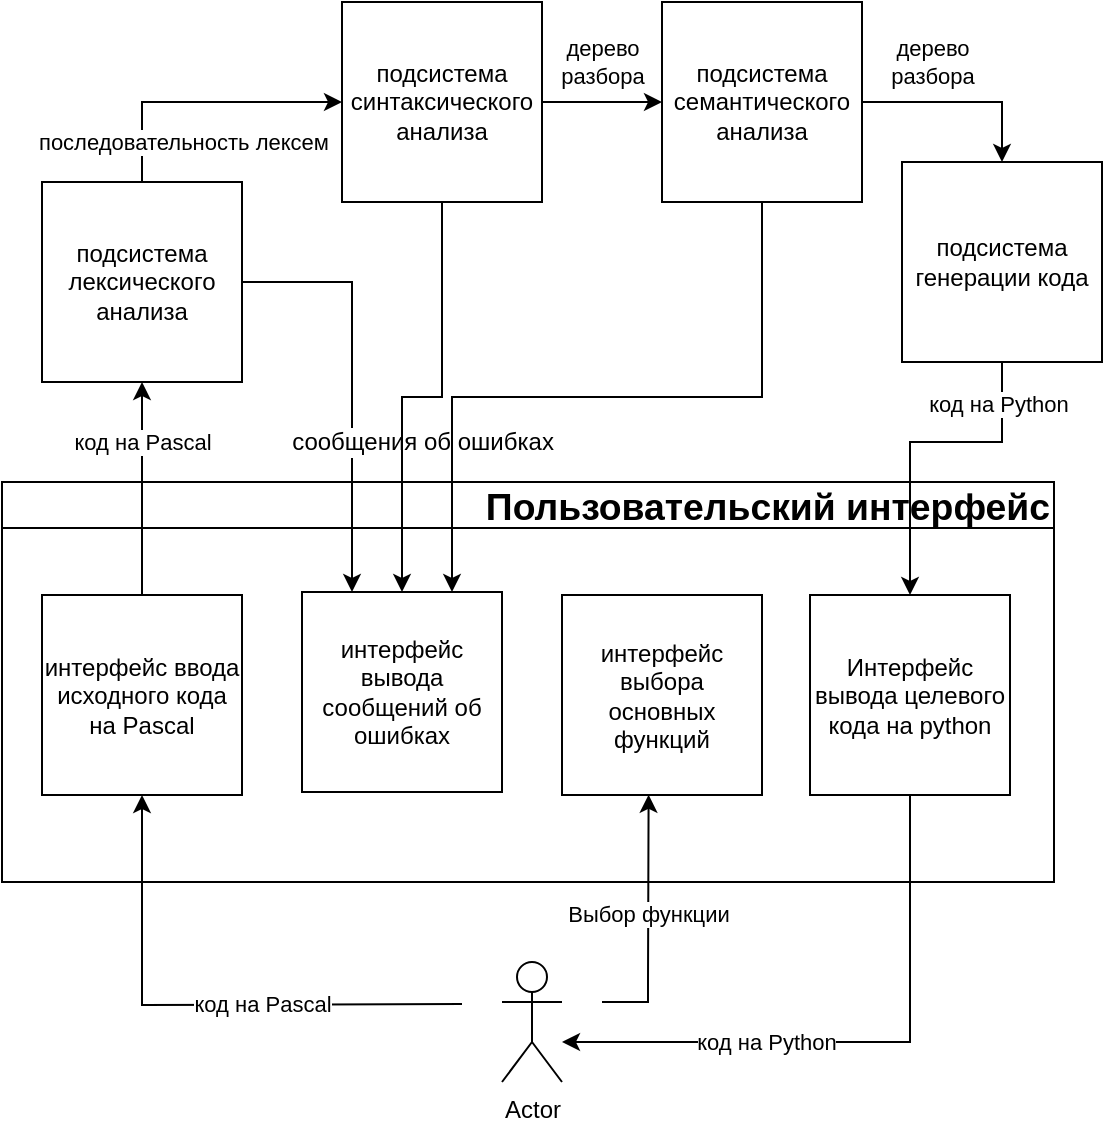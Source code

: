 <mxfile version="24.8.6">
  <diagram id="C5RBs43oDa-KdzZeNtuy" name="Page-1">
    <mxGraphModel dx="949" dy="949" grid="1" gridSize="10" guides="1" tooltips="1" connect="1" arrows="1" fold="1" page="1" pageScale="1" pageWidth="827" pageHeight="1169" math="0" shadow="0">
      <root>
        <mxCell id="WIyWlLk6GJQsqaUBKTNV-0" />
        <mxCell id="WIyWlLk6GJQsqaUBKTNV-1" parent="WIyWlLk6GJQsqaUBKTNV-0" />
        <mxCell id="qzWXxWGdOjRyc9-7FXH--0" value="&lt;span style=&quot;font-size:14.0pt;line-height:150%;&lt;br/&gt;font-family:&amp;quot;Times New Roman&amp;quot;,serif;mso-fareast-font-family:&amp;quot;Times New Roman&amp;quot;;&lt;br/&gt;mso-fareast-theme-font:minor-fareast;mso-ansi-language:RU;mso-fareast-language:&lt;br/&gt;RU;mso-bidi-language:AR-SA&quot;&gt;Пользовательский интерфейс&lt;/span&gt;" style="swimlane;whiteSpace=wrap;html=1;align=right;" vertex="1" parent="WIyWlLk6GJQsqaUBKTNV-1">
          <mxGeometry x="270" y="330" width="526" height="200" as="geometry" />
        </mxCell>
        <mxCell id="qzWXxWGdOjRyc9-7FXH--2" value="интерфейс ввода исходного кода на Pascal" style="whiteSpace=wrap;html=1;aspect=fixed;" vertex="1" parent="qzWXxWGdOjRyc9-7FXH--0">
          <mxGeometry x="20" y="56.5" width="100" height="100" as="geometry" />
        </mxCell>
        <mxCell id="qzWXxWGdOjRyc9-7FXH--3" value="интерфейс вывода сообщений об ошибках" style="whiteSpace=wrap;html=1;aspect=fixed;" vertex="1" parent="qzWXxWGdOjRyc9-7FXH--0">
          <mxGeometry x="150" y="55" width="100" height="100" as="geometry" />
        </mxCell>
        <mxCell id="qzWXxWGdOjRyc9-7FXH--4" value="интерфейс выбора основных функций" style="whiteSpace=wrap;html=1;aspect=fixed;" vertex="1" parent="qzWXxWGdOjRyc9-7FXH--0">
          <mxGeometry x="280" y="56.5" width="100" height="100" as="geometry" />
        </mxCell>
        <mxCell id="qzWXxWGdOjRyc9-7FXH--5" value="Интерфейс вывода целевого кода на python" style="whiteSpace=wrap;html=1;aspect=fixed;" vertex="1" parent="qzWXxWGdOjRyc9-7FXH--0">
          <mxGeometry x="404" y="56.5" width="100" height="100" as="geometry" />
        </mxCell>
        <mxCell id="qzWXxWGdOjRyc9-7FXH--12" style="edgeStyle=orthogonalEdgeStyle;rounded=0;orthogonalLoop=1;jettySize=auto;html=1;entryX=0.5;entryY=1;entryDx=0;entryDy=0;" edge="1" parent="WIyWlLk6GJQsqaUBKTNV-1" target="qzWXxWGdOjRyc9-7FXH--2">
          <mxGeometry relative="1" as="geometry">
            <mxPoint x="500" y="591" as="sourcePoint" />
          </mxGeometry>
        </mxCell>
        <mxCell id="qzWXxWGdOjRyc9-7FXH--13" value="код на Pascal" style="edgeLabel;html=1;align=center;verticalAlign=middle;resizable=0;points=[];" vertex="1" connectable="0" parent="qzWXxWGdOjRyc9-7FXH--12">
          <mxGeometry x="-0.199" y="-1" relative="1" as="geometry">
            <mxPoint x="6" as="offset" />
          </mxGeometry>
        </mxCell>
        <mxCell id="qzWXxWGdOjRyc9-7FXH--7" value="Actor" style="shape=umlActor;verticalLabelPosition=bottom;verticalAlign=top;html=1;outlineConnect=0;" vertex="1" parent="WIyWlLk6GJQsqaUBKTNV-1">
          <mxGeometry x="520" y="570" width="30" height="60" as="geometry" />
        </mxCell>
        <mxCell id="qzWXxWGdOjRyc9-7FXH--9" style="edgeStyle=orthogonalEdgeStyle;rounded=0;orthogonalLoop=1;jettySize=auto;html=1;entryX=0.433;entryY=0.999;entryDx=0;entryDy=0;entryPerimeter=0;" edge="1" parent="WIyWlLk6GJQsqaUBKTNV-1" target="qzWXxWGdOjRyc9-7FXH--4">
          <mxGeometry relative="1" as="geometry">
            <mxPoint x="570" y="590" as="sourcePoint" />
            <Array as="points">
              <mxPoint x="593" y="590" />
              <mxPoint x="593" y="580" />
              <mxPoint x="593" y="580" />
            </Array>
          </mxGeometry>
        </mxCell>
        <mxCell id="qzWXxWGdOjRyc9-7FXH--10" value="Выбор функции" style="edgeLabel;html=1;align=center;verticalAlign=middle;resizable=0;points=[];" vertex="1" connectable="0" parent="qzWXxWGdOjRyc9-7FXH--9">
          <mxGeometry x="0.07" relative="1" as="geometry">
            <mxPoint as="offset" />
          </mxGeometry>
        </mxCell>
        <mxCell id="qzWXxWGdOjRyc9-7FXH--14" style="edgeStyle=orthogonalEdgeStyle;rounded=0;orthogonalLoop=1;jettySize=auto;html=1;exitX=0.5;exitY=1;exitDx=0;exitDy=0;" edge="1" parent="WIyWlLk6GJQsqaUBKTNV-1" source="qzWXxWGdOjRyc9-7FXH--5" target="qzWXxWGdOjRyc9-7FXH--7">
          <mxGeometry relative="1" as="geometry">
            <Array as="points">
              <mxPoint x="724" y="610" />
            </Array>
          </mxGeometry>
        </mxCell>
        <mxCell id="qzWXxWGdOjRyc9-7FXH--15" value="код на Python" style="edgeLabel;html=1;align=center;verticalAlign=middle;resizable=0;points=[];" vertex="1" connectable="0" parent="qzWXxWGdOjRyc9-7FXH--14">
          <mxGeometry x="0.319" relative="1" as="geometry">
            <mxPoint as="offset" />
          </mxGeometry>
        </mxCell>
        <mxCell id="qzWXxWGdOjRyc9-7FXH--20" style="edgeStyle=orthogonalEdgeStyle;rounded=0;orthogonalLoop=1;jettySize=auto;html=1;exitX=1;exitY=0.5;exitDx=0;exitDy=0;entryX=0.25;entryY=0;entryDx=0;entryDy=0;" edge="1" parent="WIyWlLk6GJQsqaUBKTNV-1" source="qzWXxWGdOjRyc9-7FXH--16" target="qzWXxWGdOjRyc9-7FXH--3">
          <mxGeometry relative="1" as="geometry" />
        </mxCell>
        <mxCell id="qzWXxWGdOjRyc9-7FXH--21" value="&lt;font style=&quot;font-size: 12px;&quot;&gt;сообщения об ошибках&lt;/font&gt;" style="edgeLabel;html=1;align=center;verticalAlign=middle;resizable=0;points=[];" vertex="1" connectable="0" parent="qzWXxWGdOjRyc9-7FXH--20">
          <mxGeometry x="-0.123" y="-1" relative="1" as="geometry">
            <mxPoint x="36" y="43" as="offset" />
          </mxGeometry>
        </mxCell>
        <mxCell id="qzWXxWGdOjRyc9-7FXH--23" value="последовательность лексем&amp;nbsp;" style="edgeStyle=orthogonalEdgeStyle;rounded=0;orthogonalLoop=1;jettySize=auto;html=1;exitX=0.5;exitY=0;exitDx=0;exitDy=0;entryX=0;entryY=0.5;entryDx=0;entryDy=0;" edge="1" parent="WIyWlLk6GJQsqaUBKTNV-1" source="qzWXxWGdOjRyc9-7FXH--16" target="qzWXxWGdOjRyc9-7FXH--22">
          <mxGeometry x="-0.125" y="-20" relative="1" as="geometry">
            <mxPoint as="offset" />
          </mxGeometry>
        </mxCell>
        <mxCell id="qzWXxWGdOjRyc9-7FXH--16" value="&lt;span style=&quot;line-height: 107%;&quot;&gt;&lt;font style=&quot;font-size: 12px;&quot;&gt;подсистема лексического анализа&lt;/font&gt;&lt;/span&gt;" style="whiteSpace=wrap;html=1;aspect=fixed;" vertex="1" parent="WIyWlLk6GJQsqaUBKTNV-1">
          <mxGeometry x="290" y="180" width="100" height="100" as="geometry" />
        </mxCell>
        <mxCell id="qzWXxWGdOjRyc9-7FXH--18" style="edgeStyle=orthogonalEdgeStyle;rounded=0;orthogonalLoop=1;jettySize=auto;html=1;exitX=0.5;exitY=0;exitDx=0;exitDy=0;entryX=0.5;entryY=1;entryDx=0;entryDy=0;" edge="1" parent="WIyWlLk6GJQsqaUBKTNV-1" source="qzWXxWGdOjRyc9-7FXH--2" target="qzWXxWGdOjRyc9-7FXH--16">
          <mxGeometry relative="1" as="geometry" />
        </mxCell>
        <mxCell id="qzWXxWGdOjRyc9-7FXH--19" value="код на Pascal" style="edgeLabel;html=1;align=center;verticalAlign=middle;resizable=0;points=[];" vertex="1" connectable="0" parent="qzWXxWGdOjRyc9-7FXH--18">
          <mxGeometry x="0.349" relative="1" as="geometry">
            <mxPoint y="-5" as="offset" />
          </mxGeometry>
        </mxCell>
        <mxCell id="qzWXxWGdOjRyc9-7FXH--24" style="edgeStyle=orthogonalEdgeStyle;rounded=0;orthogonalLoop=1;jettySize=auto;html=1;exitX=0.5;exitY=1;exitDx=0;exitDy=0;" edge="1" parent="WIyWlLk6GJQsqaUBKTNV-1" source="qzWXxWGdOjRyc9-7FXH--22" target="qzWXxWGdOjRyc9-7FXH--3">
          <mxGeometry relative="1" as="geometry" />
        </mxCell>
        <mxCell id="qzWXxWGdOjRyc9-7FXH--26" style="edgeStyle=orthogonalEdgeStyle;rounded=0;orthogonalLoop=1;jettySize=auto;html=1;exitX=1;exitY=0.5;exitDx=0;exitDy=0;entryX=0;entryY=0.5;entryDx=0;entryDy=0;" edge="1" parent="WIyWlLk6GJQsqaUBKTNV-1" source="qzWXxWGdOjRyc9-7FXH--22" target="qzWXxWGdOjRyc9-7FXH--25">
          <mxGeometry relative="1" as="geometry" />
        </mxCell>
        <mxCell id="qzWXxWGdOjRyc9-7FXH--27" value="дерево&lt;div&gt;разбора&lt;/div&gt;" style="edgeLabel;html=1;align=center;verticalAlign=middle;resizable=0;points=[];" vertex="1" connectable="0" parent="qzWXxWGdOjRyc9-7FXH--26">
          <mxGeometry x="-0.274" y="1" relative="1" as="geometry">
            <mxPoint x="8" y="-19" as="offset" />
          </mxGeometry>
        </mxCell>
        <mxCell id="qzWXxWGdOjRyc9-7FXH--22" value="&lt;span style=&quot;line-height: 107%;&quot;&gt;&lt;font style=&quot;font-size: 12px;&quot;&gt;подсистема синтаксического анализа&lt;/font&gt;&lt;/span&gt;" style="whiteSpace=wrap;html=1;aspect=fixed;" vertex="1" parent="WIyWlLk6GJQsqaUBKTNV-1">
          <mxGeometry x="440" y="90" width="100" height="100" as="geometry" />
        </mxCell>
        <mxCell id="qzWXxWGdOjRyc9-7FXH--29" style="edgeStyle=orthogonalEdgeStyle;rounded=0;orthogonalLoop=1;jettySize=auto;html=1;exitX=1;exitY=0.5;exitDx=0;exitDy=0;entryX=0.5;entryY=0;entryDx=0;entryDy=0;" edge="1" parent="WIyWlLk6GJQsqaUBKTNV-1" source="qzWXxWGdOjRyc9-7FXH--25" target="qzWXxWGdOjRyc9-7FXH--28">
          <mxGeometry relative="1" as="geometry" />
        </mxCell>
        <mxCell id="qzWXxWGdOjRyc9-7FXH--31" value="дерево&lt;div&gt;разбора&lt;/div&gt;" style="edgeLabel;html=1;align=center;verticalAlign=middle;resizable=0;points=[];" vertex="1" connectable="0" parent="qzWXxWGdOjRyc9-7FXH--29">
          <mxGeometry x="-0.306" relative="1" as="geometry">
            <mxPoint y="-20" as="offset" />
          </mxGeometry>
        </mxCell>
        <mxCell id="qzWXxWGdOjRyc9-7FXH--33" style="edgeStyle=orthogonalEdgeStyle;rounded=0;orthogonalLoop=1;jettySize=auto;html=1;exitX=0.5;exitY=1;exitDx=0;exitDy=0;entryX=0.75;entryY=0;entryDx=0;entryDy=0;" edge="1" parent="WIyWlLk6GJQsqaUBKTNV-1" source="qzWXxWGdOjRyc9-7FXH--25" target="qzWXxWGdOjRyc9-7FXH--3">
          <mxGeometry relative="1" as="geometry" />
        </mxCell>
        <mxCell id="qzWXxWGdOjRyc9-7FXH--25" value="&lt;span style=&quot;line-height: 107%;&quot;&gt;&lt;font style=&quot;font-size: 12px;&quot;&gt;подсистема семантического анализа&lt;/font&gt;&lt;/span&gt;" style="whiteSpace=wrap;html=1;aspect=fixed;" vertex="1" parent="WIyWlLk6GJQsqaUBKTNV-1">
          <mxGeometry x="600" y="90" width="100" height="100" as="geometry" />
        </mxCell>
        <mxCell id="qzWXxWGdOjRyc9-7FXH--30" style="edgeStyle=orthogonalEdgeStyle;rounded=0;orthogonalLoop=1;jettySize=auto;html=1;exitX=0.5;exitY=1;exitDx=0;exitDy=0;entryX=0.5;entryY=0;entryDx=0;entryDy=0;" edge="1" parent="WIyWlLk6GJQsqaUBKTNV-1" source="qzWXxWGdOjRyc9-7FXH--28" target="qzWXxWGdOjRyc9-7FXH--5">
          <mxGeometry relative="1" as="geometry">
            <Array as="points">
              <mxPoint x="770" y="310" />
              <mxPoint x="724" y="310" />
            </Array>
          </mxGeometry>
        </mxCell>
        <mxCell id="qzWXxWGdOjRyc9-7FXH--32" value="код на Python" style="edgeLabel;html=1;align=center;verticalAlign=middle;resizable=0;points=[];" vertex="1" connectable="0" parent="qzWXxWGdOjRyc9-7FXH--30">
          <mxGeometry x="-0.747" y="-2" relative="1" as="geometry">
            <mxPoint as="offset" />
          </mxGeometry>
        </mxCell>
        <mxCell id="qzWXxWGdOjRyc9-7FXH--28" value="&lt;span style=&quot;line-height: 107%;&quot;&gt;&lt;font style=&quot;font-size: 12px;&quot;&gt;подсистема генерации кода&lt;/font&gt;&lt;/span&gt;" style="whiteSpace=wrap;html=1;aspect=fixed;" vertex="1" parent="WIyWlLk6GJQsqaUBKTNV-1">
          <mxGeometry x="720" y="170" width="100" height="100" as="geometry" />
        </mxCell>
      </root>
    </mxGraphModel>
  </diagram>
</mxfile>
